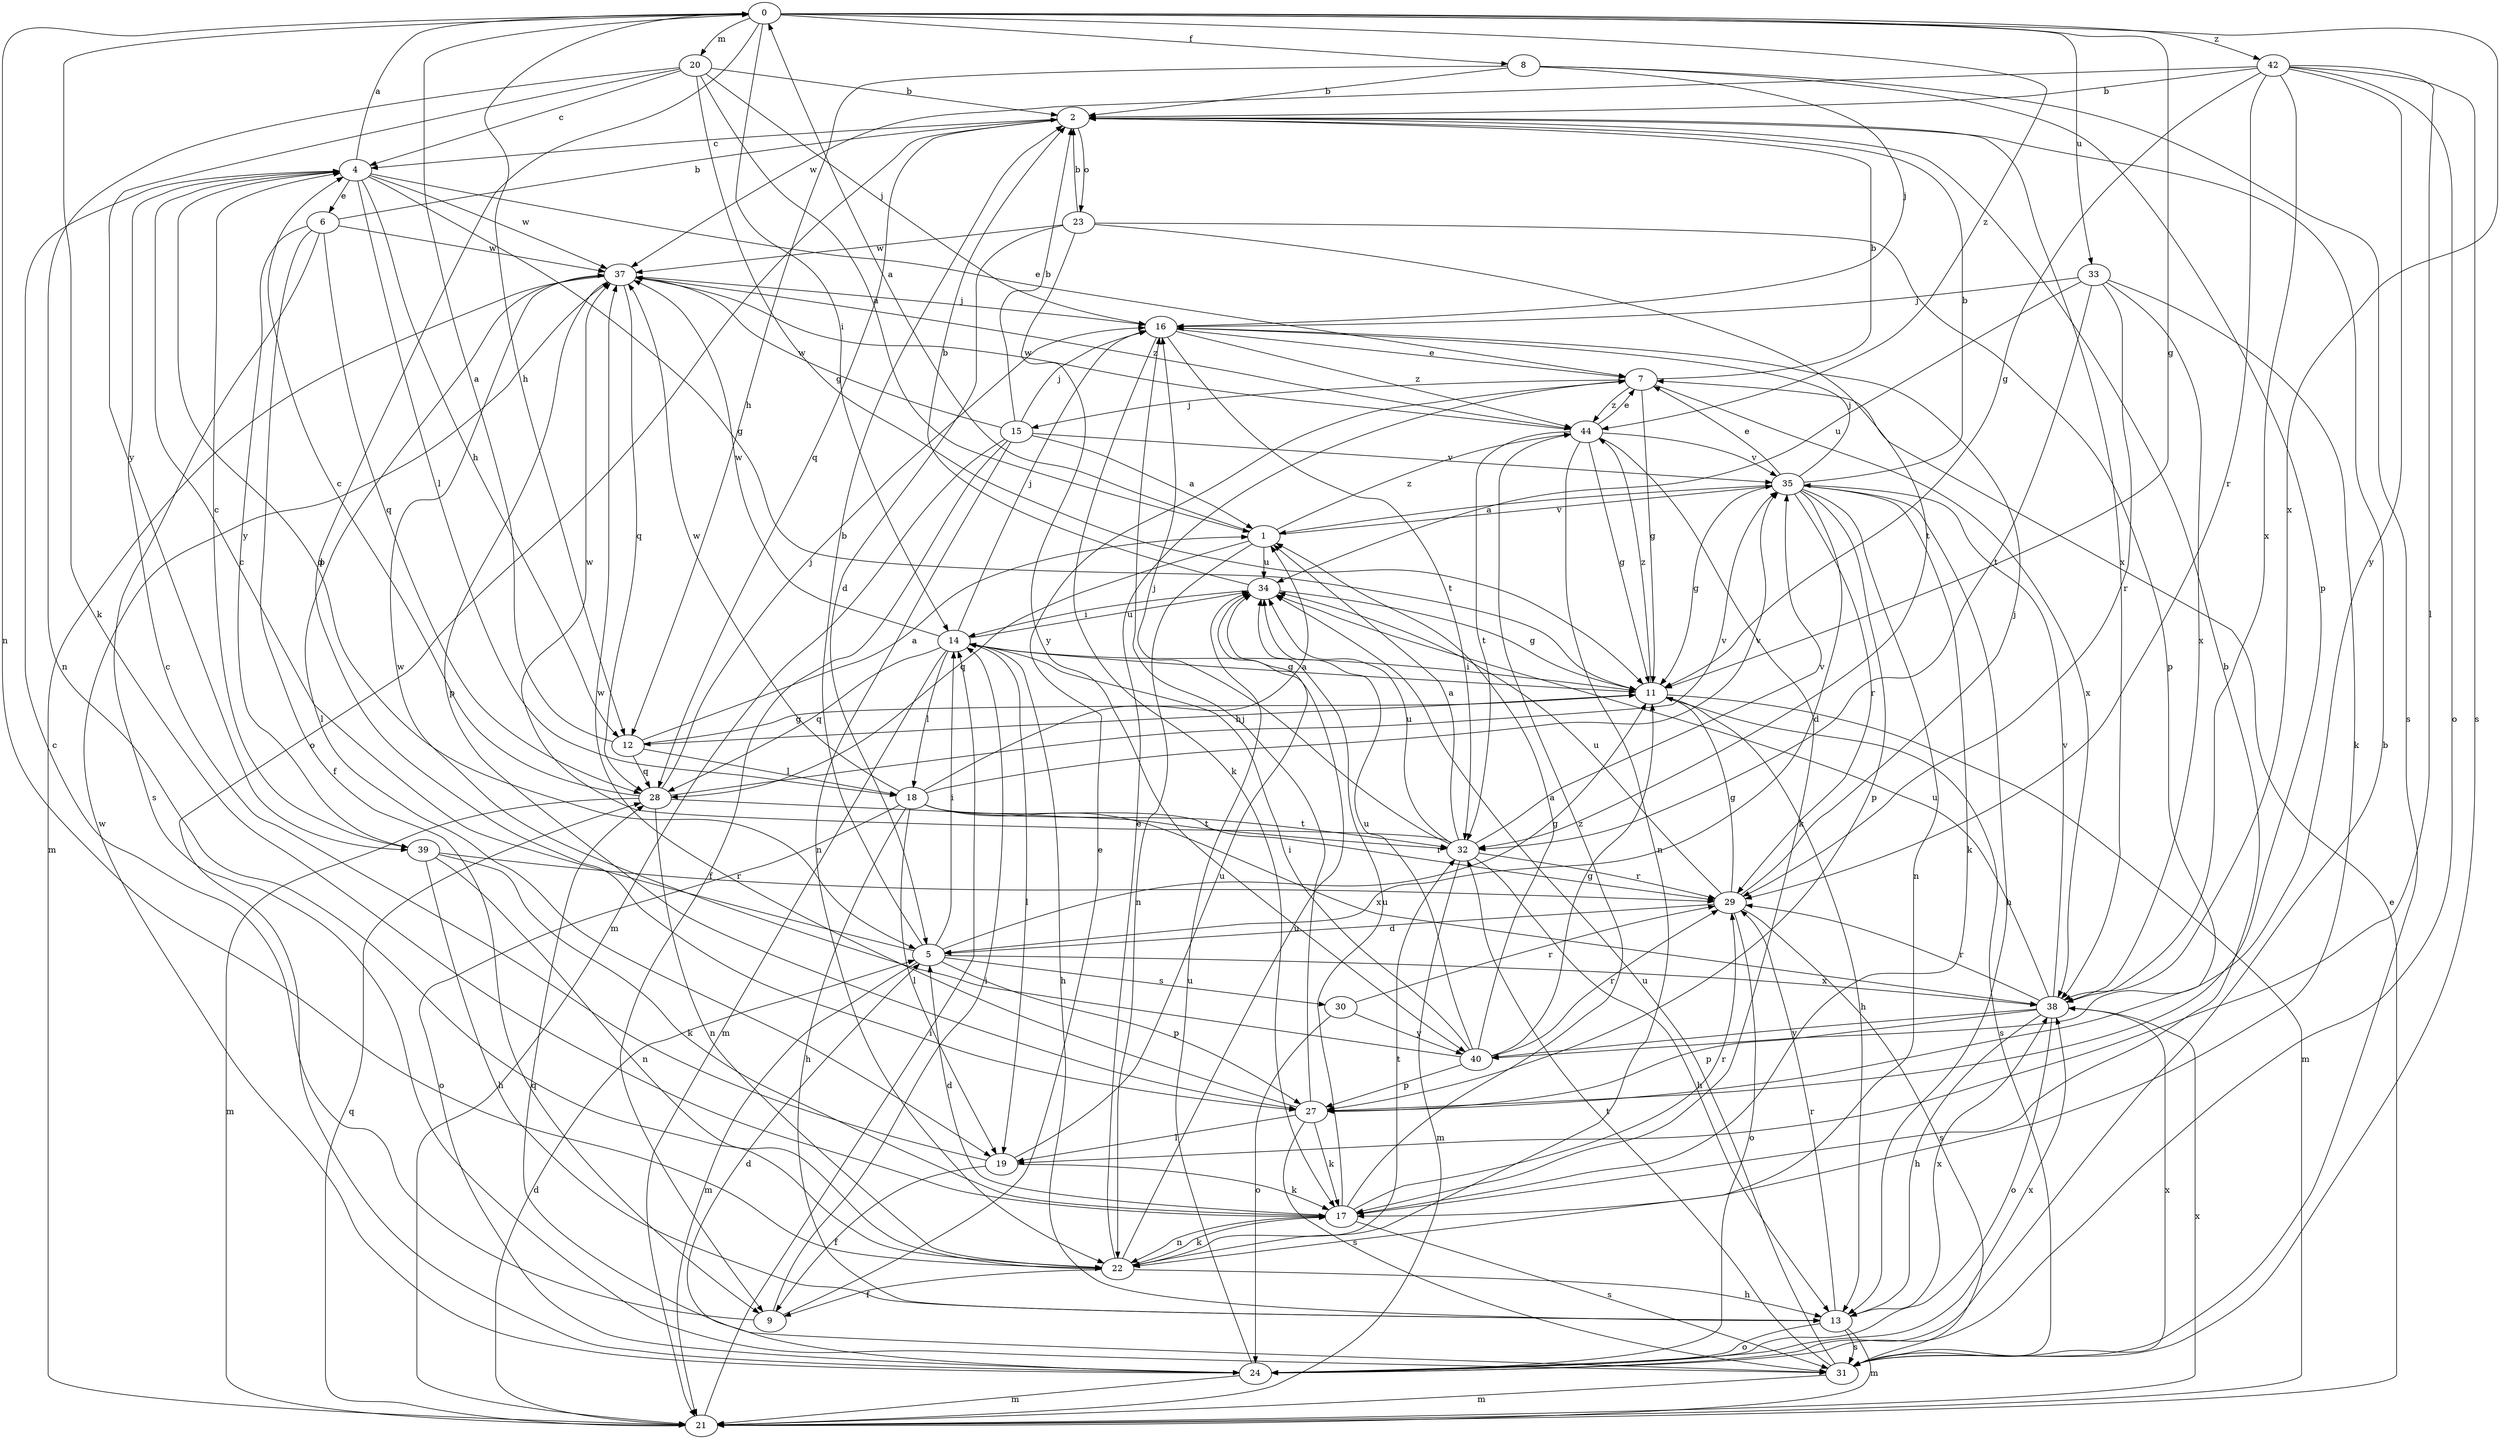 strict digraph  {
0;
1;
2;
4;
5;
6;
7;
8;
9;
11;
12;
13;
14;
15;
16;
17;
18;
19;
20;
21;
22;
23;
24;
27;
28;
29;
30;
31;
32;
33;
34;
35;
37;
38;
39;
40;
42;
44;
0 -> 8  [label=f];
0 -> 11  [label=g];
0 -> 12  [label=h];
0 -> 14  [label=i];
0 -> 17  [label=k];
0 -> 20  [label=m];
0 -> 22  [label=n];
0 -> 27  [label=p];
0 -> 33  [label=u];
0 -> 38  [label=x];
0 -> 42  [label=z];
0 -> 44  [label=z];
1 -> 0  [label=a];
1 -> 22  [label=n];
1 -> 28  [label=q];
1 -> 34  [label=u];
1 -> 35  [label=v];
1 -> 44  [label=z];
2 -> 4  [label=c];
2 -> 23  [label=o];
2 -> 24  [label=o];
2 -> 28  [label=q];
2 -> 38  [label=x];
4 -> 0  [label=a];
4 -> 5  [label=d];
4 -> 6  [label=e];
4 -> 7  [label=e];
4 -> 11  [label=g];
4 -> 12  [label=h];
4 -> 18  [label=l];
4 -> 37  [label=w];
5 -> 2  [label=b];
5 -> 4  [label=c];
5 -> 11  [label=g];
5 -> 14  [label=i];
5 -> 21  [label=m];
5 -> 27  [label=p];
5 -> 30  [label=s];
5 -> 38  [label=x];
6 -> 2  [label=b];
6 -> 9  [label=f];
6 -> 28  [label=q];
6 -> 31  [label=s];
6 -> 37  [label=w];
6 -> 39  [label=y];
7 -> 2  [label=b];
7 -> 11  [label=g];
7 -> 15  [label=j];
7 -> 38  [label=x];
7 -> 44  [label=z];
8 -> 2  [label=b];
8 -> 12  [label=h];
8 -> 16  [label=j];
8 -> 27  [label=p];
8 -> 31  [label=s];
9 -> 4  [label=c];
9 -> 7  [label=e];
9 -> 14  [label=i];
11 -> 12  [label=h];
11 -> 13  [label=h];
11 -> 14  [label=i];
11 -> 21  [label=m];
11 -> 31  [label=s];
11 -> 44  [label=z];
12 -> 0  [label=a];
12 -> 1  [label=a];
12 -> 11  [label=g];
12 -> 18  [label=l];
12 -> 28  [label=q];
13 -> 21  [label=m];
13 -> 24  [label=o];
13 -> 29  [label=r];
13 -> 31  [label=s];
13 -> 38  [label=x];
14 -> 11  [label=g];
14 -> 13  [label=h];
14 -> 16  [label=j];
14 -> 18  [label=l];
14 -> 19  [label=l];
14 -> 21  [label=m];
14 -> 28  [label=q];
14 -> 34  [label=u];
14 -> 37  [label=w];
15 -> 1  [label=a];
15 -> 2  [label=b];
15 -> 9  [label=f];
15 -> 16  [label=j];
15 -> 21  [label=m];
15 -> 22  [label=n];
15 -> 35  [label=v];
15 -> 37  [label=w];
16 -> 7  [label=e];
16 -> 17  [label=k];
16 -> 32  [label=t];
16 -> 44  [label=z];
17 -> 2  [label=b];
17 -> 5  [label=d];
17 -> 22  [label=n];
17 -> 29  [label=r];
17 -> 31  [label=s];
17 -> 34  [label=u];
17 -> 44  [label=z];
18 -> 1  [label=a];
18 -> 13  [label=h];
18 -> 19  [label=l];
18 -> 24  [label=o];
18 -> 29  [label=r];
18 -> 32  [label=t];
18 -> 35  [label=v];
18 -> 37  [label=w];
18 -> 38  [label=x];
19 -> 4  [label=c];
19 -> 9  [label=f];
19 -> 17  [label=k];
19 -> 34  [label=u];
20 -> 1  [label=a];
20 -> 2  [label=b];
20 -> 4  [label=c];
20 -> 11  [label=g];
20 -> 16  [label=j];
20 -> 22  [label=n];
20 -> 39  [label=y];
21 -> 5  [label=d];
21 -> 7  [label=e];
21 -> 14  [label=i];
21 -> 28  [label=q];
21 -> 38  [label=x];
22 -> 7  [label=e];
22 -> 9  [label=f];
22 -> 13  [label=h];
22 -> 17  [label=k];
22 -> 32  [label=t];
22 -> 34  [label=u];
23 -> 2  [label=b];
23 -> 5  [label=d];
23 -> 27  [label=p];
23 -> 32  [label=t];
23 -> 37  [label=w];
23 -> 40  [label=y];
24 -> 2  [label=b];
24 -> 5  [label=d];
24 -> 21  [label=m];
24 -> 34  [label=u];
24 -> 37  [label=w];
24 -> 38  [label=x];
27 -> 16  [label=j];
27 -> 17  [label=k];
27 -> 19  [label=l];
27 -> 31  [label=s];
27 -> 37  [label=w];
28 -> 4  [label=c];
28 -> 16  [label=j];
28 -> 21  [label=m];
28 -> 22  [label=n];
28 -> 32  [label=t];
28 -> 35  [label=v];
29 -> 5  [label=d];
29 -> 11  [label=g];
29 -> 16  [label=j];
29 -> 24  [label=o];
29 -> 31  [label=s];
29 -> 34  [label=u];
30 -> 24  [label=o];
30 -> 29  [label=r];
30 -> 40  [label=y];
31 -> 21  [label=m];
31 -> 28  [label=q];
31 -> 32  [label=t];
31 -> 34  [label=u];
31 -> 38  [label=x];
32 -> 1  [label=a];
32 -> 13  [label=h];
32 -> 16  [label=j];
32 -> 21  [label=m];
32 -> 29  [label=r];
32 -> 34  [label=u];
32 -> 35  [label=v];
32 -> 37  [label=w];
33 -> 16  [label=j];
33 -> 17  [label=k];
33 -> 29  [label=r];
33 -> 32  [label=t];
33 -> 34  [label=u];
33 -> 38  [label=x];
34 -> 2  [label=b];
34 -> 11  [label=g];
34 -> 14  [label=i];
35 -> 1  [label=a];
35 -> 2  [label=b];
35 -> 5  [label=d];
35 -> 7  [label=e];
35 -> 11  [label=g];
35 -> 13  [label=h];
35 -> 16  [label=j];
35 -> 17  [label=k];
35 -> 22  [label=n];
35 -> 27  [label=p];
35 -> 29  [label=r];
37 -> 16  [label=j];
37 -> 19  [label=l];
37 -> 21  [label=m];
37 -> 27  [label=p];
37 -> 28  [label=q];
37 -> 44  [label=z];
38 -> 13  [label=h];
38 -> 24  [label=o];
38 -> 27  [label=p];
38 -> 29  [label=r];
38 -> 34  [label=u];
38 -> 35  [label=v];
38 -> 40  [label=y];
39 -> 4  [label=c];
39 -> 13  [label=h];
39 -> 17  [label=k];
39 -> 22  [label=n];
39 -> 29  [label=r];
40 -> 1  [label=a];
40 -> 11  [label=g];
40 -> 14  [label=i];
40 -> 27  [label=p];
40 -> 29  [label=r];
40 -> 34  [label=u];
40 -> 37  [label=w];
42 -> 2  [label=b];
42 -> 11  [label=g];
42 -> 19  [label=l];
42 -> 24  [label=o];
42 -> 29  [label=r];
42 -> 31  [label=s];
42 -> 37  [label=w];
42 -> 38  [label=x];
42 -> 40  [label=y];
44 -> 7  [label=e];
44 -> 11  [label=g];
44 -> 17  [label=k];
44 -> 22  [label=n];
44 -> 32  [label=t];
44 -> 35  [label=v];
44 -> 37  [label=w];
}
